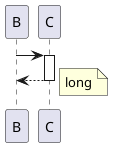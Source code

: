 {
  "sha1": "o6jnz3zde96u2m26kb0gd1wntao243q",
  "insertion": {
    "when": "2024-06-04T17:28:39.438Z",
    "user": "plantuml@gmail.com"
  }
}
@startuml
skinparam shadowing false
B->C
activate C
C-->B
note right : long
deactivate C
@enduml
